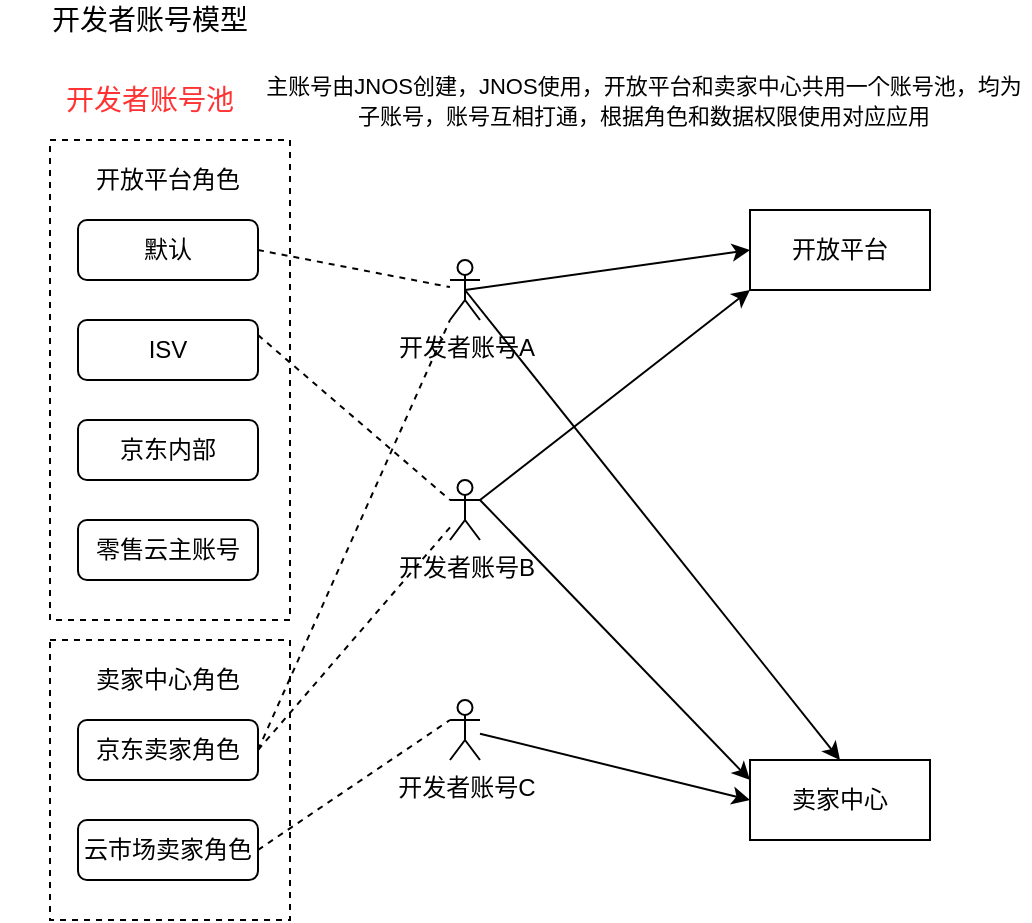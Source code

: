 <mxfile version="14.4.8" type="github" pages="2">
  <diagram id="FGqdBGpWNokyZxvcwHv9" name="第 1 页">
    <mxGraphModel dx="2066" dy="1018" grid="1" gridSize="10" guides="1" tooltips="1" connect="1" arrows="1" fold="1" page="1" pageScale="1" pageWidth="827" pageHeight="1169" math="0" shadow="0">
      <root>
        <mxCell id="0" />
        <mxCell id="1" parent="0" />
        <mxCell id="WAnnta8OJzCJKOS9vitE-27" value="" style="rounded=0;whiteSpace=wrap;html=1;dashed=1;fillColor=none;" parent="1" vertex="1">
          <mxGeometry x="50" y="590" width="120" height="140" as="geometry" />
        </mxCell>
        <mxCell id="WAnnta8OJzCJKOS9vitE-24" value="" style="rounded=0;whiteSpace=wrap;html=1;dashed=1;fillColor=none;" parent="1" vertex="1">
          <mxGeometry x="50" y="340" width="120" height="240" as="geometry" />
        </mxCell>
        <mxCell id="8B8tBzYDRaxy-ls7n0YU-17" value="&lt;font style=&quot;font-size: 14px&quot;&gt;开发者账号模型&lt;/font&gt;" style="text;html=1;strokeColor=none;fillColor=none;align=center;verticalAlign=middle;whiteSpace=wrap;rounded=0;dashed=1;" parent="1" vertex="1">
          <mxGeometry x="25" y="270" width="150" height="20" as="geometry" />
        </mxCell>
        <mxCell id="8B8tBzYDRaxy-ls7n0YU-56" value="&lt;font color=&quot;#ff3333&quot; style=&quot;font-size: 14px&quot;&gt;开发者账号池&lt;/font&gt;" style="text;html=1;strokeColor=none;fillColor=none;align=center;verticalAlign=middle;whiteSpace=wrap;rounded=0;dashed=1;" parent="1" vertex="1">
          <mxGeometry x="50" y="310" width="100" height="20" as="geometry" />
        </mxCell>
        <mxCell id="WAnnta8OJzCJKOS9vitE-1" value="&lt;font style=&quot;font-size: 11px&quot;&gt;主账号由JNOS创建，JNOS使用，开放平台和卖家中心共用一个账号池，均为子账号，账号互相打通，根据角色和数据权限使用对应应用&lt;/font&gt;" style="text;html=1;strokeColor=none;fillColor=none;align=center;verticalAlign=middle;whiteSpace=wrap;rounded=0;" parent="1" vertex="1">
          <mxGeometry x="154" y="310" width="386" height="20" as="geometry" />
        </mxCell>
        <mxCell id="WAnnta8OJzCJKOS9vitE-6" value="卖家中心" style="rounded=0;whiteSpace=wrap;html=1;" parent="1" vertex="1">
          <mxGeometry x="400" y="650" width="90" height="40" as="geometry" />
        </mxCell>
        <mxCell id="WAnnta8OJzCJKOS9vitE-7" value="开放平台" style="rounded=0;whiteSpace=wrap;html=1;" parent="1" vertex="1">
          <mxGeometry x="400" y="375" width="90" height="40" as="geometry" />
        </mxCell>
        <mxCell id="WAnnta8OJzCJKOS9vitE-31" style="rounded=0;orthogonalLoop=1;jettySize=auto;html=1;exitX=0.5;exitY=0.5;exitDx=0;exitDy=0;exitPerimeter=0;entryX=0;entryY=0.5;entryDx=0;entryDy=0;" parent="1" source="WAnnta8OJzCJKOS9vitE-8" target="WAnnta8OJzCJKOS9vitE-7" edge="1">
          <mxGeometry relative="1" as="geometry" />
        </mxCell>
        <mxCell id="WAnnta8OJzCJKOS9vitE-32" style="edgeStyle=none;rounded=0;orthogonalLoop=1;jettySize=auto;html=1;exitX=0.5;exitY=0.5;exitDx=0;exitDy=0;exitPerimeter=0;entryX=0.5;entryY=0;entryDx=0;entryDy=0;" parent="1" source="WAnnta8OJzCJKOS9vitE-8" target="WAnnta8OJzCJKOS9vitE-6" edge="1">
          <mxGeometry relative="1" as="geometry" />
        </mxCell>
        <mxCell id="WAnnta8OJzCJKOS9vitE-8" value="开发者账号A" style="shape=umlActor;verticalLabelPosition=bottom;verticalAlign=top;html=1;outlineConnect=0;" parent="1" vertex="1">
          <mxGeometry x="250" y="400" width="15" height="30" as="geometry" />
        </mxCell>
        <mxCell id="WAnnta8OJzCJKOS9vitE-35" style="edgeStyle=none;rounded=0;orthogonalLoop=1;jettySize=auto;html=1;exitX=1;exitY=0.333;exitDx=0;exitDy=0;exitPerimeter=0;entryX=0;entryY=1;entryDx=0;entryDy=0;" parent="1" source="WAnnta8OJzCJKOS9vitE-11" target="WAnnta8OJzCJKOS9vitE-7" edge="1">
          <mxGeometry relative="1" as="geometry" />
        </mxCell>
        <mxCell id="WAnnta8OJzCJKOS9vitE-42" style="edgeStyle=none;rounded=0;orthogonalLoop=1;jettySize=auto;html=1;exitX=1;exitY=0.333;exitDx=0;exitDy=0;exitPerimeter=0;entryX=0;entryY=0.25;entryDx=0;entryDy=0;endArrow=classic;endFill=1;" parent="1" source="WAnnta8OJzCJKOS9vitE-11" target="WAnnta8OJzCJKOS9vitE-6" edge="1">
          <mxGeometry relative="1" as="geometry" />
        </mxCell>
        <mxCell id="WAnnta8OJzCJKOS9vitE-11" value="开发者账号B" style="shape=umlActor;verticalLabelPosition=bottom;verticalAlign=top;html=1;outlineConnect=0;" parent="1" vertex="1">
          <mxGeometry x="250" y="510" width="15" height="30" as="geometry" />
        </mxCell>
        <mxCell id="WAnnta8OJzCJKOS9vitE-43" style="edgeStyle=none;rounded=0;orthogonalLoop=1;jettySize=auto;html=1;entryX=0;entryY=0.5;entryDx=0;entryDy=0;endArrow=classic;endFill=1;" parent="1" source="WAnnta8OJzCJKOS9vitE-16" target="WAnnta8OJzCJKOS9vitE-6" edge="1">
          <mxGeometry relative="1" as="geometry" />
        </mxCell>
        <mxCell id="WAnnta8OJzCJKOS9vitE-16" value="开发者账号C" style="shape=umlActor;verticalLabelPosition=bottom;verticalAlign=top;html=1;outlineConnect=0;" parent="1" vertex="1">
          <mxGeometry x="250" y="620" width="15" height="30" as="geometry" />
        </mxCell>
        <mxCell id="WAnnta8OJzCJKOS9vitE-36" style="edgeStyle=none;rounded=0;orthogonalLoop=1;jettySize=auto;html=1;exitX=1;exitY=0.25;exitDx=0;exitDy=0;entryX=0;entryY=0.333;entryDx=0;entryDy=0;entryPerimeter=0;dashed=1;endArrow=none;endFill=0;" parent="1" source="WAnnta8OJzCJKOS9vitE-17" target="WAnnta8OJzCJKOS9vitE-11" edge="1">
          <mxGeometry relative="1" as="geometry" />
        </mxCell>
        <mxCell id="WAnnta8OJzCJKOS9vitE-17" value="ISV" style="rounded=1;whiteSpace=wrap;html=1;" parent="1" vertex="1">
          <mxGeometry x="64" y="430" width="90" height="30" as="geometry" />
        </mxCell>
        <mxCell id="WAnnta8OJzCJKOS9vitE-18" value="京东内部" style="rounded=1;whiteSpace=wrap;html=1;" parent="1" vertex="1">
          <mxGeometry x="64" y="480" width="90" height="30" as="geometry" />
        </mxCell>
        <mxCell id="WAnnta8OJzCJKOS9vitE-37" style="edgeStyle=none;rounded=0;orthogonalLoop=1;jettySize=auto;html=1;exitX=1;exitY=0.5;exitDx=0;exitDy=0;dashed=1;endArrow=none;endFill=0;" parent="1" source="WAnnta8OJzCJKOS9vitE-19" target="WAnnta8OJzCJKOS9vitE-11" edge="1">
          <mxGeometry relative="1" as="geometry" />
        </mxCell>
        <mxCell id="WAnnta8OJzCJKOS9vitE-39" style="edgeStyle=none;rounded=0;orthogonalLoop=1;jettySize=auto;html=1;exitX=1;exitY=0.5;exitDx=0;exitDy=0;entryX=0;entryY=1;entryDx=0;entryDy=0;entryPerimeter=0;dashed=1;endArrow=none;endFill=0;" parent="1" source="WAnnta8OJzCJKOS9vitE-19" target="WAnnta8OJzCJKOS9vitE-8" edge="1">
          <mxGeometry relative="1" as="geometry" />
        </mxCell>
        <mxCell id="WAnnta8OJzCJKOS9vitE-19" value="京东卖家角色" style="rounded=1;whiteSpace=wrap;html=1;" parent="1" vertex="1">
          <mxGeometry x="64" y="630" width="90" height="30" as="geometry" />
        </mxCell>
        <mxCell id="WAnnta8OJzCJKOS9vitE-20" value="零售云主账号" style="rounded=1;whiteSpace=wrap;html=1;" parent="1" vertex="1">
          <mxGeometry x="64" y="530" width="90" height="30" as="geometry" />
        </mxCell>
        <mxCell id="WAnnta8OJzCJKOS9vitE-33" style="edgeStyle=none;rounded=0;orthogonalLoop=1;jettySize=auto;html=1;exitX=1;exitY=0.5;exitDx=0;exitDy=0;endArrow=none;endFill=0;dashed=1;" parent="1" source="WAnnta8OJzCJKOS9vitE-21" target="WAnnta8OJzCJKOS9vitE-8" edge="1">
          <mxGeometry relative="1" as="geometry" />
        </mxCell>
        <mxCell id="WAnnta8OJzCJKOS9vitE-21" value="默认" style="rounded=1;whiteSpace=wrap;html=1;" parent="1" vertex="1">
          <mxGeometry x="64" y="380" width="90" height="30" as="geometry" />
        </mxCell>
        <mxCell id="WAnnta8OJzCJKOS9vitE-41" style="edgeStyle=none;rounded=0;orthogonalLoop=1;jettySize=auto;html=1;exitX=1;exitY=0.5;exitDx=0;exitDy=0;entryX=0;entryY=0.333;entryDx=0;entryDy=0;entryPerimeter=0;dashed=1;endArrow=none;endFill=0;" parent="1" source="WAnnta8OJzCJKOS9vitE-22" target="WAnnta8OJzCJKOS9vitE-16" edge="1">
          <mxGeometry relative="1" as="geometry" />
        </mxCell>
        <mxCell id="WAnnta8OJzCJKOS9vitE-22" value="云市场卖家角色" style="rounded=1;whiteSpace=wrap;html=1;" parent="1" vertex="1">
          <mxGeometry x="64" y="680" width="90" height="30" as="geometry" />
        </mxCell>
        <mxCell id="WAnnta8OJzCJKOS9vitE-25" value="开放平台角色" style="text;html=1;strokeColor=none;fillColor=none;align=center;verticalAlign=middle;whiteSpace=wrap;rounded=0;dashed=1;" parent="1" vertex="1">
          <mxGeometry x="69" y="350" width="80" height="20" as="geometry" />
        </mxCell>
        <mxCell id="WAnnta8OJzCJKOS9vitE-28" value="卖家中心角色" style="text;html=1;strokeColor=none;fillColor=none;align=center;verticalAlign=middle;whiteSpace=wrap;rounded=0;dashed=1;" parent="1" vertex="1">
          <mxGeometry x="69" y="600" width="80" height="20" as="geometry" />
        </mxCell>
      </root>
    </mxGraphModel>
  </diagram>
  <diagram id="Zf9IuaXF64VE55zgSKF0" name="第 2 页">
    <mxGraphModel dx="2066" dy="1075" grid="1" gridSize="10" guides="1" tooltips="1" connect="1" arrows="1" fold="1" page="1" pageScale="1" pageWidth="827" pageHeight="1169" math="0" shadow="0">
      <root>
        <mxCell id="1wz-IVhxpfUWdLFYge_6-0" />
        <mxCell id="1wz-IVhxpfUWdLFYge_6-1" parent="1wz-IVhxpfUWdLFYge_6-0" />
        <mxCell id="L0xCtGMynMRCTWXYUp-7-3" style="edgeStyle=orthogonalEdgeStyle;rounded=0;orthogonalLoop=1;jettySize=auto;html=1;exitX=1;exitY=0.5;exitDx=0;exitDy=0;entryX=0.5;entryY=0;entryDx=0;entryDy=0;" parent="1wz-IVhxpfUWdLFYge_6-1" source="L0xCtGMynMRCTWXYUp-7-5" target="L0xCtGMynMRCTWXYUp-7-28" edge="1">
          <mxGeometry relative="1" as="geometry">
            <Array as="points">
              <mxPoint x="540" y="840" />
              <mxPoint x="560" y="840" />
              <mxPoint x="560" y="520" />
              <mxPoint x="244" y="520" />
            </Array>
          </mxGeometry>
        </mxCell>
        <mxCell id="L0xCtGMynMRCTWXYUp-7-4" style="edgeStyle=orthogonalEdgeStyle;rounded=0;orthogonalLoop=1;jettySize=auto;html=1;exitX=1;exitY=0.5;exitDx=0;exitDy=0;entryX=0.5;entryY=0;entryDx=0;entryDy=0;" parent="1wz-IVhxpfUWdLFYge_6-1" source="L0xCtGMynMRCTWXYUp-7-5" target="L0xCtGMynMRCTWXYUp-7-30" edge="1">
          <mxGeometry relative="1" as="geometry">
            <Array as="points">
              <mxPoint x="540" y="840" />
              <mxPoint x="560" y="840" />
              <mxPoint x="560" y="520" />
              <mxPoint x="104" y="520" />
            </Array>
          </mxGeometry>
        </mxCell>
        <mxCell id="c3voZSH9s8MMCaR5762c-0" style="edgeStyle=orthogonalEdgeStyle;rounded=0;orthogonalLoop=1;jettySize=auto;html=1;exitX=1;exitY=0.5;exitDx=0;exitDy=0;entryX=0.5;entryY=0;entryDx=0;entryDy=0;" parent="1wz-IVhxpfUWdLFYge_6-1" source="L0xCtGMynMRCTWXYUp-7-5" target="L0xCtGMynMRCTWXYUp-7-24" edge="1">
          <mxGeometry relative="1" as="geometry">
            <Array as="points">
              <mxPoint x="560" y="840" />
              <mxPoint x="560" y="520" />
              <mxPoint x="384" y="520" />
            </Array>
          </mxGeometry>
        </mxCell>
        <mxCell id="L0xCtGMynMRCTWXYUp-7-5" value="" style="rounded=0;whiteSpace=wrap;html=1;dashed=1;" parent="1wz-IVhxpfUWdLFYge_6-1" vertex="1">
          <mxGeometry x="54" y="700" width="486" height="260" as="geometry" />
        </mxCell>
        <mxCell id="L0xCtGMynMRCTWXYUp-7-6" style="edgeStyle=orthogonalEdgeStyle;rounded=0;orthogonalLoop=1;jettySize=auto;html=1;exitX=0.545;exitY=0;exitDx=0;exitDy=0;entryX=0.5;entryY=1;entryDx=0;entryDy=0;exitPerimeter=0;" parent="1wz-IVhxpfUWdLFYge_6-1" source="L0xCtGMynMRCTWXYUp-7-7" target="L0xCtGMynMRCTWXYUp-7-28" edge="1">
          <mxGeometry relative="1" as="geometry" />
        </mxCell>
        <mxCell id="L0xCtGMynMRCTWXYUp-7-7" value="" style="rounded=0;whiteSpace=wrap;html=1;dashed=1;" parent="1wz-IVhxpfUWdLFYge_6-1" vertex="1">
          <mxGeometry x="65" y="780" width="196" height="160" as="geometry" />
        </mxCell>
        <mxCell id="L0xCtGMynMRCTWXYUp-7-8" style="edgeStyle=orthogonalEdgeStyle;rounded=0;orthogonalLoop=1;jettySize=auto;html=1;exitX=0.5;exitY=0;exitDx=0;exitDy=0;entryX=0.5;entryY=1;entryDx=0;entryDy=0;" parent="1wz-IVhxpfUWdLFYge_6-1" source="L0xCtGMynMRCTWXYUp-7-11" target="L0xCtGMynMRCTWXYUp-7-24" edge="1">
          <mxGeometry relative="1" as="geometry" />
        </mxCell>
        <mxCell id="L0xCtGMynMRCTWXYUp-7-11" value="韩磊" style="rounded=0;whiteSpace=wrap;html=1;" parent="1wz-IVhxpfUWdLFYge_6-1" vertex="1">
          <mxGeometry x="334" y="720" width="100" height="40" as="geometry" />
        </mxCell>
        <mxCell id="L0xCtGMynMRCTWXYUp-7-12" value="张三" style="rounded=0;whiteSpace=wrap;html=1;" parent="1wz-IVhxpfUWdLFYge_6-1" vertex="1">
          <mxGeometry x="135" y="800" width="100" height="40" as="geometry" />
        </mxCell>
        <mxCell id="L0xCtGMynMRCTWXYUp-7-13" value="李雷" style="rounded=0;whiteSpace=wrap;html=1;" parent="1wz-IVhxpfUWdLFYge_6-1" vertex="1">
          <mxGeometry x="135" y="870" width="100" height="40" as="geometry" />
        </mxCell>
        <mxCell id="L0xCtGMynMRCTWXYUp-7-15" value="" style="rounded=0;whiteSpace=wrap;html=1;dashed=1;" parent="1wz-IVhxpfUWdLFYge_6-1" vertex="1">
          <mxGeometry x="311" y="780" width="206" height="160" as="geometry" />
        </mxCell>
        <mxCell id="L0xCtGMynMRCTWXYUp-7-16" value="翠西" style="rounded=0;whiteSpace=wrap;html=1;" parent="1wz-IVhxpfUWdLFYge_6-1" vertex="1">
          <mxGeometry x="391" y="800" width="100" height="40" as="geometry" />
        </mxCell>
        <mxCell id="L0xCtGMynMRCTWXYUp-7-18" value="王五" style="rounded=0;whiteSpace=wrap;html=1;" parent="1wz-IVhxpfUWdLFYge_6-1" vertex="1">
          <mxGeometry x="391" y="870" width="100" height="40" as="geometry" />
        </mxCell>
        <mxCell id="L0xCtGMynMRCTWXYUp-7-20" value="子账号" style="text;html=1;strokeColor=none;fillColor=none;align=center;verticalAlign=middle;whiteSpace=wrap;rounded=0;dashed=1;" parent="1wz-IVhxpfUWdLFYge_6-1" vertex="1">
          <mxGeometry x="80" y="800" width="40" height="20" as="geometry" />
        </mxCell>
        <mxCell id="L0xCtGMynMRCTWXYUp-7-22" value="子账号" style="text;html=1;strokeColor=none;fillColor=none;align=center;verticalAlign=middle;whiteSpace=wrap;rounded=0;dashed=1;" parent="1wz-IVhxpfUWdLFYge_6-1" vertex="1">
          <mxGeometry x="331" y="800" width="50" height="20" as="geometry" />
        </mxCell>
        <mxCell id="L0xCtGMynMRCTWXYUp-7-23" value="&lt;font style=&quot;font-size: 14px&quot;&gt;SaaS平台账号模型&lt;/font&gt;" style="text;html=1;strokeColor=none;fillColor=none;align=center;verticalAlign=middle;whiteSpace=wrap;rounded=0;dashed=1;" parent="1wz-IVhxpfUWdLFYge_6-1" vertex="1">
          <mxGeometry x="39" y="470" width="150" height="20" as="geometry" />
        </mxCell>
        <mxCell id="L0xCtGMynMRCTWXYUp-7-24" value="产品B" style="rounded=0;whiteSpace=wrap;html=1;" parent="1wz-IVhxpfUWdLFYge_6-1" vertex="1">
          <mxGeometry x="334" y="540" width="100" height="40" as="geometry" />
        </mxCell>
        <mxCell id="L0xCtGMynMRCTWXYUp-7-27" value="购买" style="text;html=1;strokeColor=none;fillColor=none;align=center;verticalAlign=middle;whiteSpace=wrap;rounded=0;dashed=1;" parent="1wz-IVhxpfUWdLFYge_6-1" vertex="1">
          <mxGeometry x="340" y="640" width="40" height="20" as="geometry" />
        </mxCell>
        <mxCell id="L0xCtGMynMRCTWXYUp-7-28" value="产品A" style="rounded=0;whiteSpace=wrap;html=1;" parent="1wz-IVhxpfUWdLFYge_6-1" vertex="1">
          <mxGeometry x="194" y="540" width="100" height="40" as="geometry" />
        </mxCell>
        <mxCell id="L0xCtGMynMRCTWXYUp-7-29" value="购买" style="text;html=1;strokeColor=none;fillColor=none;align=center;verticalAlign=middle;whiteSpace=wrap;rounded=0;dashed=1;" parent="1wz-IVhxpfUWdLFYge_6-1" vertex="1">
          <mxGeometry x="254" y="640" width="40" height="20" as="geometry" />
        </mxCell>
        <mxCell id="L0xCtGMynMRCTWXYUp-7-30" value="零售云控制台" style="rounded=0;whiteSpace=wrap;html=1;" parent="1wz-IVhxpfUWdLFYge_6-1" vertex="1">
          <mxGeometry x="54" y="540" width="100" height="40" as="geometry" />
        </mxCell>
        <mxCell id="L0xCtGMynMRCTWXYUp-7-31" value="&lt;font color=&quot;#ff3333&quot; style=&quot;font-size: 15px&quot;&gt;账户A&lt;/font&gt;" style="text;html=1;strokeColor=none;fillColor=none;align=center;verticalAlign=middle;whiteSpace=wrap;rounded=0;dashed=1;fontSize=15;" parent="1wz-IVhxpfUWdLFYge_6-1" vertex="1">
          <mxGeometry x="54" y="710" width="80" height="20" as="geometry" />
        </mxCell>
        <mxCell id="L0xCtGMynMRCTWXYUp-7-43" value="&lt;font color=&quot;#ff3333&quot;&gt;平台权限&lt;/font&gt;" style="text;html=1;strokeColor=none;fillColor=none;align=center;verticalAlign=middle;whiteSpace=wrap;rounded=0;dashed=1;" parent="1wz-IVhxpfUWdLFYge_6-1" vertex="1">
          <mxGeometry x="60" y="820" width="80" height="20" as="geometry" />
        </mxCell>
        <mxCell id="L0xCtGMynMRCTWXYUp-7-44" value="&lt;font color=&quot;#ff3333&quot;&gt;产品权限&lt;/font&gt;" style="text;html=1;strokeColor=none;fillColor=none;align=center;verticalAlign=middle;whiteSpace=wrap;rounded=0;dashed=1;" parent="1wz-IVhxpfUWdLFYge_6-1" vertex="1">
          <mxGeometry x="316" y="820" width="80" height="20" as="geometry" />
        </mxCell>
        <mxCell id="L0xCtGMynMRCTWXYUp-7-51" value="使用" style="text;html=1;strokeColor=none;fillColor=none;align=center;verticalAlign=middle;whiteSpace=wrap;rounded=0;" parent="1wz-IVhxpfUWdLFYge_6-1" vertex="1">
          <mxGeometry x="510" y="620" width="40" height="20" as="geometry" />
        </mxCell>
        <mxCell id="c3voZSH9s8MMCaR5762c-1" style="edgeStyle=orthogonalEdgeStyle;rounded=0;orthogonalLoop=1;jettySize=auto;html=1;exitX=1;exitY=0.5;exitDx=0;exitDy=0;entryX=0.5;entryY=0;entryDx=0;entryDy=0;" parent="1wz-IVhxpfUWdLFYge_6-1" source="c3voZSH9s8MMCaR5762c-4" target="c3voZSH9s8MMCaR5762c-18" edge="1">
          <mxGeometry relative="1" as="geometry">
            <Array as="points">
              <mxPoint x="1066" y="840" />
              <mxPoint x="1086" y="840" />
              <mxPoint x="1086" y="520" />
              <mxPoint x="770" y="520" />
            </Array>
          </mxGeometry>
        </mxCell>
        <mxCell id="c3voZSH9s8MMCaR5762c-2" style="edgeStyle=orthogonalEdgeStyle;rounded=0;orthogonalLoop=1;jettySize=auto;html=1;exitX=1;exitY=0.5;exitDx=0;exitDy=0;entryX=0.5;entryY=0;entryDx=0;entryDy=0;" parent="1wz-IVhxpfUWdLFYge_6-1" source="c3voZSH9s8MMCaR5762c-4" target="c3voZSH9s8MMCaR5762c-20" edge="1">
          <mxGeometry relative="1" as="geometry">
            <Array as="points">
              <mxPoint x="1066" y="840" />
              <mxPoint x="1086" y="840" />
              <mxPoint x="1086" y="520" />
              <mxPoint x="630" y="520" />
            </Array>
          </mxGeometry>
        </mxCell>
        <mxCell id="c3voZSH9s8MMCaR5762c-3" style="edgeStyle=orthogonalEdgeStyle;rounded=0;orthogonalLoop=1;jettySize=auto;html=1;exitX=1;exitY=0.5;exitDx=0;exitDy=0;entryX=0.5;entryY=0;entryDx=0;entryDy=0;" parent="1wz-IVhxpfUWdLFYge_6-1" source="c3voZSH9s8MMCaR5762c-4" target="c3voZSH9s8MMCaR5762c-16" edge="1">
          <mxGeometry relative="1" as="geometry">
            <Array as="points">
              <mxPoint x="1086" y="840" />
              <mxPoint x="1086" y="520" />
              <mxPoint x="910" y="520" />
            </Array>
          </mxGeometry>
        </mxCell>
        <mxCell id="c3voZSH9s8MMCaR5762c-4" value="" style="rounded=0;whiteSpace=wrap;html=1;dashed=1;" parent="1wz-IVhxpfUWdLFYge_6-1" vertex="1">
          <mxGeometry x="580" y="700" width="486" height="260" as="geometry" />
        </mxCell>
        <mxCell id="c3voZSH9s8MMCaR5762c-5" style="edgeStyle=orthogonalEdgeStyle;rounded=0;orthogonalLoop=1;jettySize=auto;html=1;exitX=0.545;exitY=0;exitDx=0;exitDy=0;entryX=0.5;entryY=1;entryDx=0;entryDy=0;exitPerimeter=0;" parent="1wz-IVhxpfUWdLFYge_6-1" source="c3voZSH9s8MMCaR5762c-6" target="c3voZSH9s8MMCaR5762c-18" edge="1">
          <mxGeometry relative="1" as="geometry" />
        </mxCell>
        <mxCell id="c3voZSH9s8MMCaR5762c-6" value="" style="rounded=0;whiteSpace=wrap;html=1;dashed=1;" parent="1wz-IVhxpfUWdLFYge_6-1" vertex="1">
          <mxGeometry x="591" y="780" width="196" height="160" as="geometry" />
        </mxCell>
        <mxCell id="c3voZSH9s8MMCaR5762c-7" style="edgeStyle=orthogonalEdgeStyle;rounded=0;orthogonalLoop=1;jettySize=auto;html=1;exitX=0.5;exitY=0;exitDx=0;exitDy=0;entryX=0.5;entryY=1;entryDx=0;entryDy=0;" parent="1wz-IVhxpfUWdLFYge_6-1" source="c3voZSH9s8MMCaR5762c-8" target="c3voZSH9s8MMCaR5762c-16" edge="1">
          <mxGeometry relative="1" as="geometry" />
        </mxCell>
        <mxCell id="c3voZSH9s8MMCaR5762c-8" value="王东" style="rounded=0;whiteSpace=wrap;html=1;" parent="1wz-IVhxpfUWdLFYge_6-1" vertex="1">
          <mxGeometry x="860" y="720" width="100" height="40" as="geometry" />
        </mxCell>
        <mxCell id="c3voZSH9s8MMCaR5762c-9" value="张三" style="rounded=0;whiteSpace=wrap;html=1;" parent="1wz-IVhxpfUWdLFYge_6-1" vertex="1">
          <mxGeometry x="661" y="800" width="100" height="40" as="geometry" />
        </mxCell>
        <mxCell id="c3voZSH9s8MMCaR5762c-10" value="李雷" style="rounded=0;whiteSpace=wrap;html=1;" parent="1wz-IVhxpfUWdLFYge_6-1" vertex="1">
          <mxGeometry x="661" y="870" width="100" height="40" as="geometry" />
        </mxCell>
        <mxCell id="c3voZSH9s8MMCaR5762c-11" value="" style="rounded=0;whiteSpace=wrap;html=1;dashed=1;" parent="1wz-IVhxpfUWdLFYge_6-1" vertex="1">
          <mxGeometry x="837" y="780" width="206" height="160" as="geometry" />
        </mxCell>
        <mxCell id="c3voZSH9s8MMCaR5762c-12" value="翠西" style="rounded=0;whiteSpace=wrap;html=1;" parent="1wz-IVhxpfUWdLFYge_6-1" vertex="1">
          <mxGeometry x="917" y="800" width="100" height="40" as="geometry" />
        </mxCell>
        <mxCell id="c3voZSH9s8MMCaR5762c-13" value="王五" style="rounded=0;whiteSpace=wrap;html=1;" parent="1wz-IVhxpfUWdLFYge_6-1" vertex="1">
          <mxGeometry x="917" y="870" width="100" height="40" as="geometry" />
        </mxCell>
        <mxCell id="c3voZSH9s8MMCaR5762c-14" value="子账号" style="text;html=1;strokeColor=none;fillColor=none;align=center;verticalAlign=middle;whiteSpace=wrap;rounded=0;dashed=1;" parent="1wz-IVhxpfUWdLFYge_6-1" vertex="1">
          <mxGeometry x="606" y="800" width="40" height="20" as="geometry" />
        </mxCell>
        <mxCell id="c3voZSH9s8MMCaR5762c-15" value="子账号" style="text;html=1;strokeColor=none;fillColor=none;align=center;verticalAlign=middle;whiteSpace=wrap;rounded=0;dashed=1;" parent="1wz-IVhxpfUWdLFYge_6-1" vertex="1">
          <mxGeometry x="857" y="800" width="50" height="20" as="geometry" />
        </mxCell>
        <mxCell id="c3voZSH9s8MMCaR5762c-16" value="产品B" style="rounded=0;whiteSpace=wrap;html=1;" parent="1wz-IVhxpfUWdLFYge_6-1" vertex="1">
          <mxGeometry x="860" y="540" width="100" height="40" as="geometry" />
        </mxCell>
        <mxCell id="c3voZSH9s8MMCaR5762c-17" value="购买" style="text;html=1;strokeColor=none;fillColor=none;align=center;verticalAlign=middle;whiteSpace=wrap;rounded=0;dashed=1;" parent="1wz-IVhxpfUWdLFYge_6-1" vertex="1">
          <mxGeometry x="866" y="640" width="40" height="20" as="geometry" />
        </mxCell>
        <mxCell id="c3voZSH9s8MMCaR5762c-18" value="产品A" style="rounded=0;whiteSpace=wrap;html=1;" parent="1wz-IVhxpfUWdLFYge_6-1" vertex="1">
          <mxGeometry x="720" y="540" width="100" height="40" as="geometry" />
        </mxCell>
        <mxCell id="c3voZSH9s8MMCaR5762c-19" value="购买" style="text;html=1;strokeColor=none;fillColor=none;align=center;verticalAlign=middle;whiteSpace=wrap;rounded=0;dashed=1;" parent="1wz-IVhxpfUWdLFYge_6-1" vertex="1">
          <mxGeometry x="780" y="640" width="40" height="20" as="geometry" />
        </mxCell>
        <mxCell id="c3voZSH9s8MMCaR5762c-20" value="零售云控制台" style="rounded=0;whiteSpace=wrap;html=1;" parent="1wz-IVhxpfUWdLFYge_6-1" vertex="1">
          <mxGeometry x="580" y="540" width="100" height="40" as="geometry" />
        </mxCell>
        <mxCell id="c3voZSH9s8MMCaR5762c-21" value="&lt;font color=&quot;#ff3333&quot; style=&quot;font-size: 15px&quot;&gt;账户B&lt;/font&gt;" style="text;html=1;strokeColor=none;fillColor=none;align=center;verticalAlign=middle;whiteSpace=wrap;rounded=0;dashed=1;fontSize=15;" parent="1wz-IVhxpfUWdLFYge_6-1" vertex="1">
          <mxGeometry x="580" y="710" width="80" height="20" as="geometry" />
        </mxCell>
        <mxCell id="c3voZSH9s8MMCaR5762c-22" value="&lt;font color=&quot;#ff3333&quot;&gt;平台权限&lt;/font&gt;" style="text;html=1;strokeColor=none;fillColor=none;align=center;verticalAlign=middle;whiteSpace=wrap;rounded=0;dashed=1;" parent="1wz-IVhxpfUWdLFYge_6-1" vertex="1">
          <mxGeometry x="586" y="820" width="80" height="20" as="geometry" />
        </mxCell>
        <mxCell id="c3voZSH9s8MMCaR5762c-23" value="&lt;font color=&quot;#ff3333&quot;&gt;产品权限&lt;/font&gt;" style="text;html=1;strokeColor=none;fillColor=none;align=center;verticalAlign=middle;whiteSpace=wrap;rounded=0;dashed=1;" parent="1wz-IVhxpfUWdLFYge_6-1" vertex="1">
          <mxGeometry x="842" y="820" width="80" height="20" as="geometry" />
        </mxCell>
        <mxCell id="c3voZSH9s8MMCaR5762c-24" value="使用" style="text;html=1;strokeColor=none;fillColor=none;align=center;verticalAlign=middle;whiteSpace=wrap;rounded=0;" parent="1wz-IVhxpfUWdLFYge_6-1" vertex="1">
          <mxGeometry x="1036" y="620" width="40" height="20" as="geometry" />
        </mxCell>
        <mxCell id="c3voZSH9s8MMCaR5762c-25" value="主账号" style="text;html=1;strokeColor=none;fillColor=none;align=center;verticalAlign=middle;whiteSpace=wrap;rounded=0;dashed=1;" parent="1wz-IVhxpfUWdLFYge_6-1" vertex="1">
          <mxGeometry x="281" y="730" width="50" height="20" as="geometry" />
        </mxCell>
        <mxCell id="c3voZSH9s8MMCaR5762c-26" value="主账号" style="text;html=1;strokeColor=none;fillColor=none;align=center;verticalAlign=middle;whiteSpace=wrap;rounded=0;dashed=1;" parent="1wz-IVhxpfUWdLFYge_6-1" vertex="1">
          <mxGeometry x="807" y="730" width="50" height="20" as="geometry" />
        </mxCell>
      </root>
    </mxGraphModel>
  </diagram>
</mxfile>

